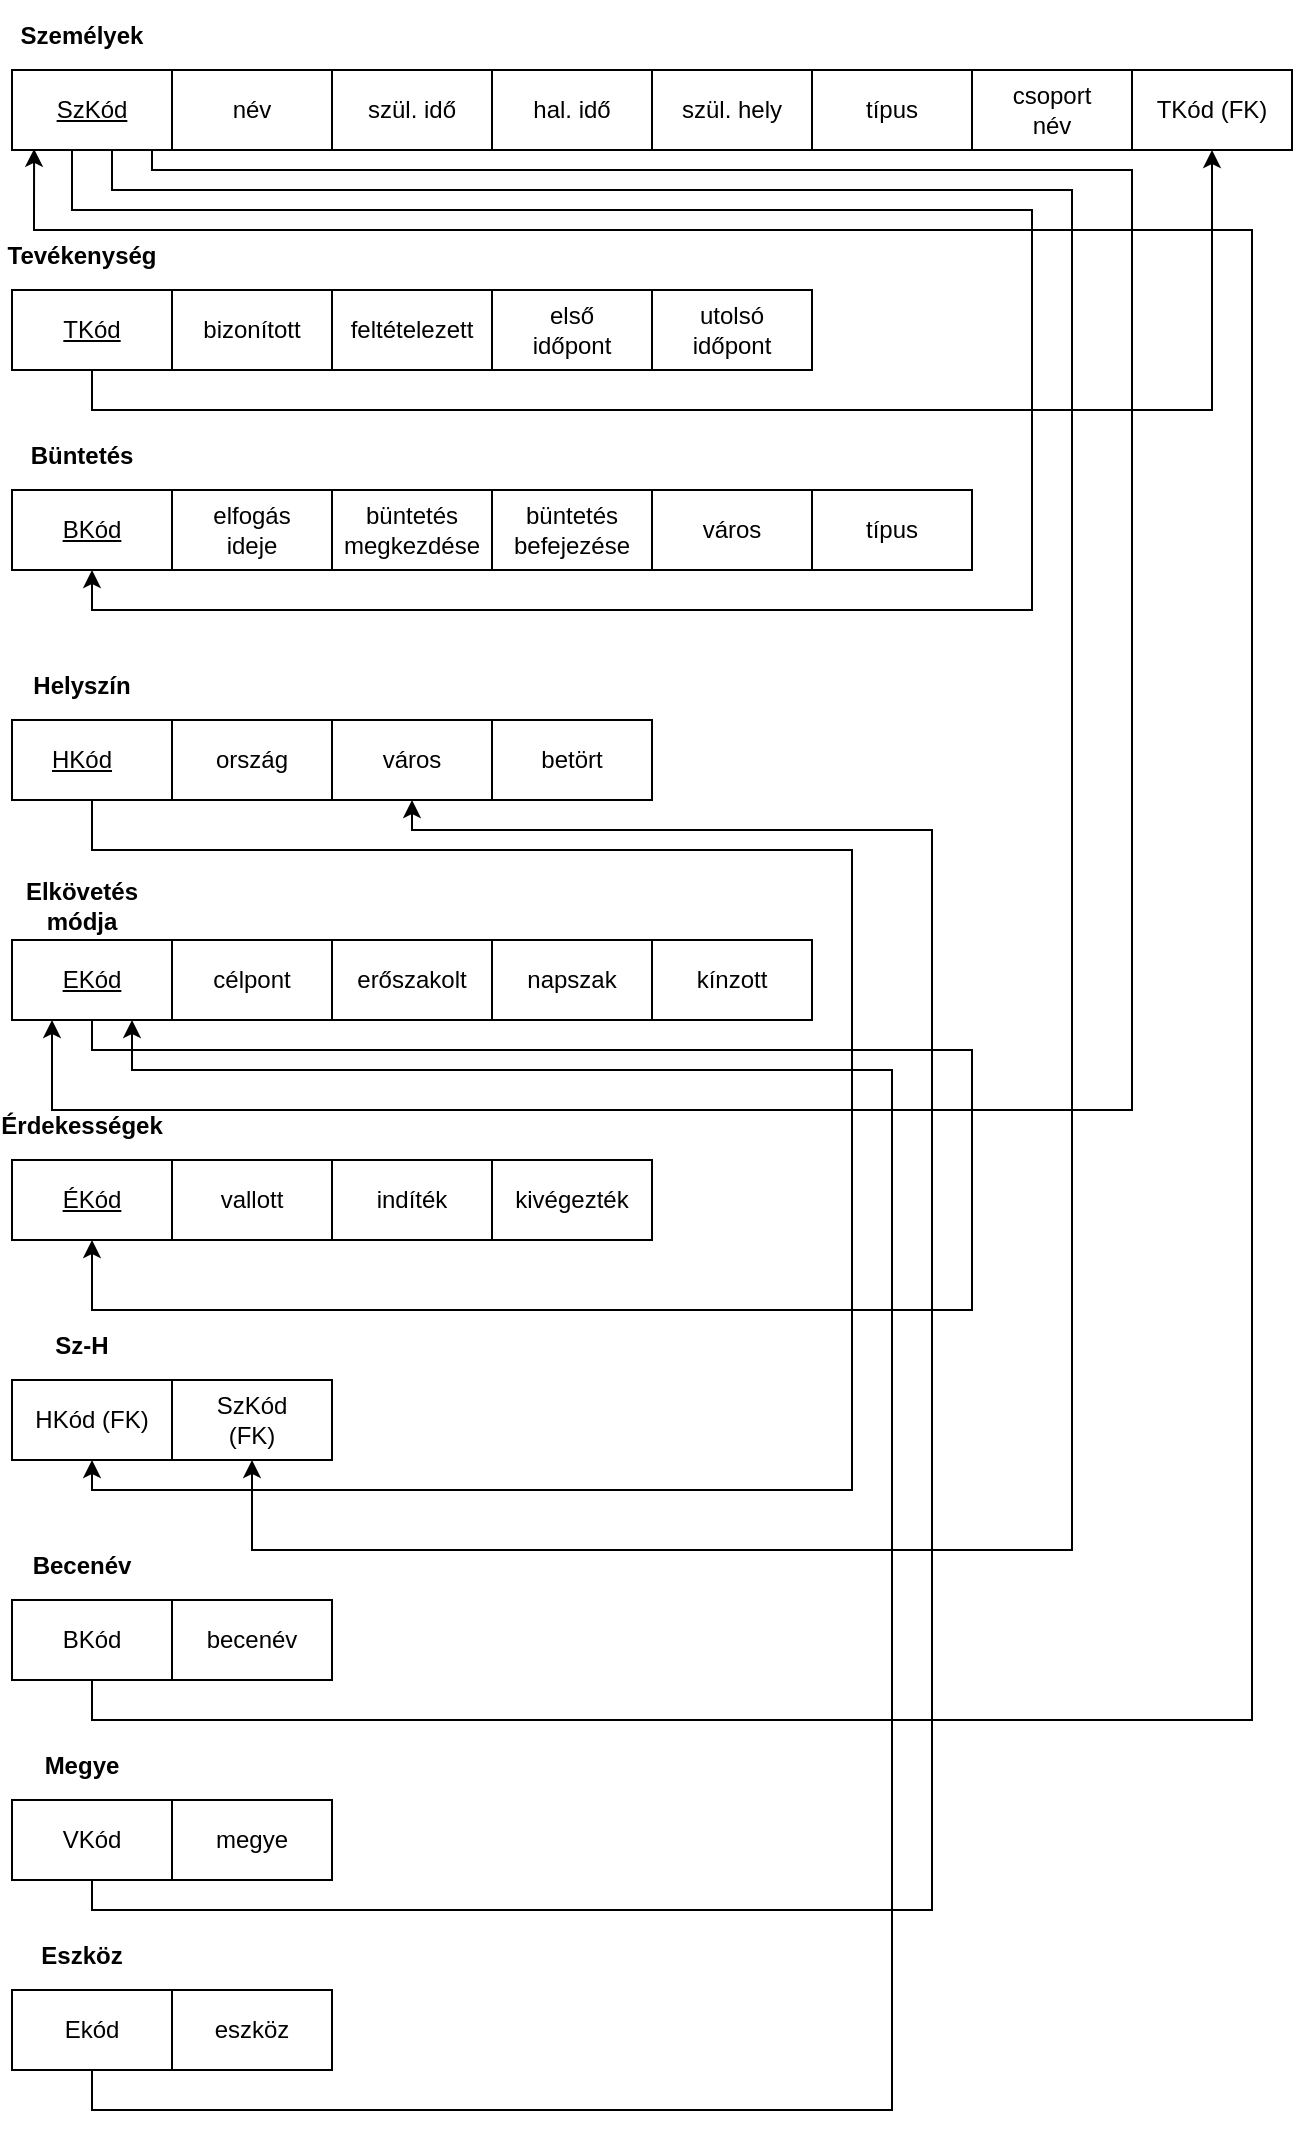 <mxfile version="20.3.0" type="device"><diagram id="vQtCJytwf2MtaqiZxuC8" name="1 oldal"><mxGraphModel dx="1422" dy="903" grid="1" gridSize="10" guides="1" tooltips="1" connect="1" arrows="1" fold="1" page="1" pageScale="1" pageWidth="827" pageHeight="1169" math="0" shadow="0"><root><mxCell id="0"/><mxCell id="1" parent="0"/><mxCell id="o8J4hrg3LHngbb6S8kza-60" value="" style="edgeStyle=orthogonalEdgeStyle;rounded=0;orthogonalLoop=1;jettySize=auto;html=1;exitX=0.5;exitY=1;exitDx=0;exitDy=0;entryX=0.5;entryY=1;entryDx=0;entryDy=0;" parent="1" source="rrBQCWQkMXr_RzMuorfY-1" target="rrBQCWQkMXr_RzMuorfY-34" edge="1"><mxGeometry relative="1" as="geometry"><mxPoint x="160" y="480" as="targetPoint"/><Array as="points"><mxPoint x="150" y="240"/><mxPoint x="150" y="270"/><mxPoint x="630" y="270"/><mxPoint x="630" y="470"/><mxPoint x="160" y="470"/></Array></mxGeometry></mxCell><mxCell id="o8J4hrg3LHngbb6S8kza-61" value="" style="edgeStyle=orthogonalEdgeStyle;rounded=0;orthogonalLoop=1;jettySize=auto;html=1;entryX=0.5;entryY=1;entryDx=0;entryDy=0;" parent="1" source="rrBQCWQkMXr_RzMuorfY-1" target="o8J4hrg3LHngbb6S8kza-39" edge="1"><mxGeometry relative="1" as="geometry"><mxPoint x="170" y="910" as="targetPoint"/><Array as="points"><mxPoint x="170" y="260"/><mxPoint x="650" y="260"/><mxPoint x="650" y="940"/><mxPoint x="240" y="940"/></Array></mxGeometry></mxCell><mxCell id="o8J4hrg3LHngbb6S8kza-76" value="" style="edgeStyle=orthogonalEdgeStyle;rounded=0;orthogonalLoop=1;jettySize=auto;html=1;entryX=0.25;entryY=1;entryDx=0;entryDy=0;" parent="1" source="rrBQCWQkMXr_RzMuorfY-1" target="o8J4hrg3LHngbb6S8kza-62" edge="1"><mxGeometry relative="1" as="geometry"><mxPoint x="180" y="700" as="targetPoint"/><Array as="points"><mxPoint x="190" y="250"/><mxPoint x="680" y="250"/><mxPoint x="680" y="720"/><mxPoint x="140" y="720"/></Array></mxGeometry></mxCell><mxCell id="rrBQCWQkMXr_RzMuorfY-1" value="" style="rounded=0;whiteSpace=wrap;html=1;" parent="1" vertex="1"><mxGeometry x="120" y="200" width="80" height="40" as="geometry"/></mxCell><mxCell id="rrBQCWQkMXr_RzMuorfY-2" value="" style="rounded=0;whiteSpace=wrap;html=1;" parent="1" vertex="1"><mxGeometry x="200" y="200" width="80" height="40" as="geometry"/></mxCell><mxCell id="rrBQCWQkMXr_RzMuorfY-3" value="" style="rounded=0;whiteSpace=wrap;html=1;" parent="1" vertex="1"><mxGeometry x="280" y="200" width="80" height="40" as="geometry"/></mxCell><mxCell id="rrBQCWQkMXr_RzMuorfY-4" value="" style="rounded=0;whiteSpace=wrap;html=1;" parent="1" vertex="1"><mxGeometry x="360" y="200" width="80" height="40" as="geometry"/></mxCell><mxCell id="rrBQCWQkMXr_RzMuorfY-5" value="" style="rounded=0;whiteSpace=wrap;html=1;" parent="1" vertex="1"><mxGeometry x="440" y="200" width="80" height="40" as="geometry"/></mxCell><mxCell id="rrBQCWQkMXr_RzMuorfY-6" value="" style="rounded=0;whiteSpace=wrap;html=1;" parent="1" vertex="1"><mxGeometry x="520" y="200" width="80" height="40" as="geometry"/></mxCell><mxCell id="rrBQCWQkMXr_RzMuorfY-7" value="" style="rounded=0;whiteSpace=wrap;html=1;" parent="1" vertex="1"><mxGeometry x="600" y="200" width="80" height="40" as="geometry"/></mxCell><mxCell id="rrBQCWQkMXr_RzMuorfY-9" value="&lt;u&gt;SzKód&lt;/u&gt;" style="text;html=1;strokeColor=none;fillColor=none;align=center;verticalAlign=middle;whiteSpace=wrap;rounded=0;" parent="1" vertex="1"><mxGeometry x="130" y="205" width="60" height="30" as="geometry"/></mxCell><mxCell id="rrBQCWQkMXr_RzMuorfY-10" value="név" style="text;html=1;strokeColor=none;fillColor=none;align=center;verticalAlign=middle;whiteSpace=wrap;rounded=0;" parent="1" vertex="1"><mxGeometry x="210" y="205" width="60" height="30" as="geometry"/></mxCell><mxCell id="rrBQCWQkMXr_RzMuorfY-11" value="szül. idő" style="text;html=1;strokeColor=none;fillColor=none;align=center;verticalAlign=middle;whiteSpace=wrap;rounded=0;" parent="1" vertex="1"><mxGeometry x="290" y="205" width="60" height="30" as="geometry"/></mxCell><mxCell id="rrBQCWQkMXr_RzMuorfY-12" value="hal. idő" style="text;html=1;strokeColor=none;fillColor=none;align=center;verticalAlign=middle;whiteSpace=wrap;rounded=0;" parent="1" vertex="1"><mxGeometry x="370" y="205" width="60" height="30" as="geometry"/></mxCell><mxCell id="rrBQCWQkMXr_RzMuorfY-13" value="szül. hely" style="text;html=1;strokeColor=none;fillColor=none;align=center;verticalAlign=middle;whiteSpace=wrap;rounded=0;" parent="1" vertex="1"><mxGeometry x="450" y="205" width="60" height="30" as="geometry"/></mxCell><mxCell id="rrBQCWQkMXr_RzMuorfY-14" value="típus" style="text;html=1;strokeColor=none;fillColor=none;align=center;verticalAlign=middle;whiteSpace=wrap;rounded=0;" parent="1" vertex="1"><mxGeometry x="530" y="205" width="60" height="30" as="geometry"/></mxCell><mxCell id="rrBQCWQkMXr_RzMuorfY-15" value="csoport név" style="text;html=1;strokeColor=none;fillColor=none;align=center;verticalAlign=middle;whiteSpace=wrap;rounded=0;" parent="1" vertex="1"><mxGeometry x="610" y="205" width="60" height="30" as="geometry"/></mxCell><mxCell id="o8J4hrg3LHngbb6S8kza-57" value="" style="edgeStyle=orthogonalEdgeStyle;rounded=0;orthogonalLoop=1;jettySize=auto;html=1;exitX=0.5;exitY=1;exitDx=0;exitDy=0;entryX=0.5;entryY=1;entryDx=0;entryDy=0;" parent="1" source="rrBQCWQkMXr_RzMuorfY-18" target="rrBQCWQkMXr_RzMuorfY-31" edge="1"><mxGeometry relative="1" as="geometry"><mxPoint x="190" y="360" as="sourcePoint"/><mxPoint x="850" y="380" as="targetPoint"/><Array as="points"><mxPoint x="160" y="370"/><mxPoint x="720" y="370"/></Array></mxGeometry></mxCell><mxCell id="rrBQCWQkMXr_RzMuorfY-18" value="" style="rounded=0;whiteSpace=wrap;html=1;" parent="1" vertex="1"><mxGeometry x="120" y="310" width="80" height="40" as="geometry"/></mxCell><mxCell id="rrBQCWQkMXr_RzMuorfY-19" value="" style="rounded=0;whiteSpace=wrap;html=1;" parent="1" vertex="1"><mxGeometry x="200" y="310" width="80" height="40" as="geometry"/></mxCell><mxCell id="rrBQCWQkMXr_RzMuorfY-20" value="" style="rounded=0;whiteSpace=wrap;html=1;" parent="1" vertex="1"><mxGeometry x="280" y="310" width="80" height="40" as="geometry"/></mxCell><mxCell id="rrBQCWQkMXr_RzMuorfY-21" value="" style="rounded=0;whiteSpace=wrap;html=1;" parent="1" vertex="1"><mxGeometry x="360" y="310" width="80" height="40" as="geometry"/></mxCell><mxCell id="rrBQCWQkMXr_RzMuorfY-22" value="" style="rounded=0;whiteSpace=wrap;html=1;" parent="1" vertex="1"><mxGeometry x="440" y="310" width="80" height="40" as="geometry"/></mxCell><mxCell id="rrBQCWQkMXr_RzMuorfY-23" value="&lt;b&gt;Tevékenység&lt;/b&gt;" style="text;html=1;strokeColor=none;fillColor=none;align=center;verticalAlign=middle;whiteSpace=wrap;rounded=0;" parent="1" vertex="1"><mxGeometry x="120" y="275" width="70" height="35" as="geometry"/></mxCell><mxCell id="rrBQCWQkMXr_RzMuorfY-24" value="&lt;u&gt;TKód&lt;/u&gt;" style="text;html=1;strokeColor=none;fillColor=none;align=center;verticalAlign=middle;whiteSpace=wrap;rounded=0;" parent="1" vertex="1"><mxGeometry x="130" y="315" width="60" height="30" as="geometry"/></mxCell><mxCell id="rrBQCWQkMXr_RzMuorfY-26" value="bizonított" style="text;html=1;strokeColor=none;fillColor=none;align=center;verticalAlign=middle;whiteSpace=wrap;rounded=0;" parent="1" vertex="1"><mxGeometry x="210" y="315" width="60" height="30" as="geometry"/></mxCell><mxCell id="rrBQCWQkMXr_RzMuorfY-27" value="feltételezett" style="text;html=1;strokeColor=none;fillColor=none;align=center;verticalAlign=middle;whiteSpace=wrap;rounded=0;" parent="1" vertex="1"><mxGeometry x="290" y="315" width="60" height="30" as="geometry"/></mxCell><mxCell id="rrBQCWQkMXr_RzMuorfY-29" value="első időpont" style="text;html=1;strokeColor=none;fillColor=none;align=center;verticalAlign=middle;whiteSpace=wrap;rounded=0;" parent="1" vertex="1"><mxGeometry x="370" y="315" width="60" height="30" as="geometry"/></mxCell><mxCell id="rrBQCWQkMXr_RzMuorfY-30" value="utolsó időpont" style="text;html=1;strokeColor=none;fillColor=none;align=center;verticalAlign=middle;whiteSpace=wrap;rounded=0;" parent="1" vertex="1"><mxGeometry x="450" y="315" width="60" height="30" as="geometry"/></mxCell><mxCell id="rrBQCWQkMXr_RzMuorfY-31" value="" style="rounded=0;whiteSpace=wrap;html=1;" parent="1" vertex="1"><mxGeometry x="680" y="200" width="80" height="40" as="geometry"/></mxCell><mxCell id="rrBQCWQkMXr_RzMuorfY-33" value="TKód (FK)" style="text;html=1;strokeColor=none;fillColor=none;align=center;verticalAlign=middle;whiteSpace=wrap;rounded=0;" parent="1" vertex="1"><mxGeometry x="690" y="205" width="60" height="30" as="geometry"/></mxCell><mxCell id="rrBQCWQkMXr_RzMuorfY-34" value="" style="rounded=0;whiteSpace=wrap;html=1;" parent="1" vertex="1"><mxGeometry x="120" y="410" width="80" height="40" as="geometry"/></mxCell><mxCell id="rrBQCWQkMXr_RzMuorfY-35" value="" style="rounded=0;whiteSpace=wrap;html=1;" parent="1" vertex="1"><mxGeometry x="200" y="410" width="80" height="40" as="geometry"/></mxCell><mxCell id="rrBQCWQkMXr_RzMuorfY-36" value="" style="rounded=0;whiteSpace=wrap;html=1;" parent="1" vertex="1"><mxGeometry x="440" y="410" width="80" height="40" as="geometry"/></mxCell><mxCell id="rrBQCWQkMXr_RzMuorfY-37" value="" style="rounded=0;whiteSpace=wrap;html=1;" parent="1" vertex="1"><mxGeometry x="280" y="410" width="80" height="40" as="geometry"/></mxCell><mxCell id="rrBQCWQkMXr_RzMuorfY-38" value="" style="rounded=0;whiteSpace=wrap;html=1;" parent="1" vertex="1"><mxGeometry x="360" y="410" width="80" height="40" as="geometry"/></mxCell><mxCell id="o8J4hrg3LHngbb6S8kza-1" value="&lt;b&gt;Büntetés&lt;/b&gt;" style="text;html=1;strokeColor=none;fillColor=none;align=center;verticalAlign=middle;whiteSpace=wrap;rounded=0;" parent="1" vertex="1"><mxGeometry x="120" y="375" width="70" height="35" as="geometry"/></mxCell><mxCell id="o8J4hrg3LHngbb6S8kza-2" value="&lt;u&gt;BKód&lt;span style=&quot;color: rgba(0, 0, 0, 0); font-family: monospace; font-size: 0px; text-align: start;&quot;&gt;%3CmxGraphModel%3E%3Croot%3E%3CmxCell%20id%3D%220%22%2F%3E%3CmxCell%20id%3D%221%22%20parent%3D%220%22%2F%3E%3CmxCell%20id%3D%222%22%20value%3D%22Text%22%20style%3D%22text%3Bhtml%3D1%3BstrokeColor%3Dnone%3BfillColor%3Dnone%3Balign%3Dcenter%3BverticalAlign%3Dmiddle%3BwhiteSpace%3Dwrap%3Brounded%3D0%3B%22%20vertex%3D%221%22%20parent%3D%221%22%3E%3CmxGeometry%20x%3D%22130%22%20y%3D%22415%22%20width%3D%2260%22%20height%3D%2230%22%20as%3D%22geometry%22%2F%3E%3C%2FmxCell%3E%3C%2Froot%3E%3C%2FmxGraphModel%3E&lt;/span&gt;&lt;/u&gt;" style="text;html=1;strokeColor=none;fillColor=none;align=center;verticalAlign=middle;whiteSpace=wrap;rounded=0;" parent="1" vertex="1"><mxGeometry x="130" y="415" width="60" height="30" as="geometry"/></mxCell><mxCell id="o8J4hrg3LHngbb6S8kza-3" value="elfogás ideje" style="text;html=1;strokeColor=none;fillColor=none;align=center;verticalAlign=middle;whiteSpace=wrap;rounded=0;" parent="1" vertex="1"><mxGeometry x="210" y="415" width="60" height="30" as="geometry"/></mxCell><mxCell id="o8J4hrg3LHngbb6S8kza-4" value="büntetés megkezdése" style="text;html=1;strokeColor=none;fillColor=none;align=center;verticalAlign=middle;whiteSpace=wrap;rounded=0;" parent="1" vertex="1"><mxGeometry x="290" y="415" width="60" height="30" as="geometry"/></mxCell><mxCell id="o8J4hrg3LHngbb6S8kza-5" value="büntetés befejezése" style="text;html=1;strokeColor=none;fillColor=none;align=center;verticalAlign=middle;whiteSpace=wrap;rounded=0;" parent="1" vertex="1"><mxGeometry x="370" y="415" width="60" height="30" as="geometry"/></mxCell><mxCell id="o8J4hrg3LHngbb6S8kza-8" value="" style="rounded=0;whiteSpace=wrap;html=1;" parent="1" vertex="1"><mxGeometry x="120" y="525" width="80" height="40" as="geometry"/></mxCell><mxCell id="o8J4hrg3LHngbb6S8kza-9" value="" style="rounded=0;whiteSpace=wrap;html=1;" parent="1" vertex="1"><mxGeometry x="200" y="525" width="80" height="40" as="geometry"/></mxCell><mxCell id="o8J4hrg3LHngbb6S8kza-10" value="" style="rounded=0;whiteSpace=wrap;html=1;" parent="1" vertex="1"><mxGeometry x="280" y="525" width="80" height="40" as="geometry"/></mxCell><mxCell id="o8J4hrg3LHngbb6S8kza-11" value="" style="rounded=0;whiteSpace=wrap;html=1;" parent="1" vertex="1"><mxGeometry x="360" y="525" width="80" height="40" as="geometry"/></mxCell><mxCell id="o8J4hrg3LHngbb6S8kza-77" value="" style="edgeStyle=orthogonalEdgeStyle;rounded=0;orthogonalLoop=1;jettySize=auto;html=1;exitX=0.5;exitY=1;exitDx=0;exitDy=0;entryX=0.5;entryY=1;entryDx=0;entryDy=0;" parent="1" source="o8J4hrg3LHngbb6S8kza-8" target="o8J4hrg3LHngbb6S8kza-38" edge="1"><mxGeometry relative="1" as="geometry"><mxPoint x="160" y="900" as="targetPoint"/><Array as="points"><mxPoint x="160" y="590"/><mxPoint x="540" y="590"/><mxPoint x="540" y="910"/><mxPoint x="160" y="910"/></Array></mxGeometry></mxCell><mxCell id="o8J4hrg3LHngbb6S8kza-14" value="&lt;u&gt;HKód&lt;/u&gt;" style="text;html=1;strokeColor=none;fillColor=none;align=center;verticalAlign=middle;whiteSpace=wrap;rounded=0;" parent="1" vertex="1"><mxGeometry x="125" y="530" width="60" height="30" as="geometry"/></mxCell><mxCell id="o8J4hrg3LHngbb6S8kza-16" value="&lt;b&gt;Helyszín&lt;/b&gt;" style="text;html=1;strokeColor=none;fillColor=none;align=center;verticalAlign=middle;whiteSpace=wrap;rounded=0;" parent="1" vertex="1"><mxGeometry x="120" y="490" width="70" height="35" as="geometry"/></mxCell><mxCell id="o8J4hrg3LHngbb6S8kza-18" value="ország" style="text;html=1;strokeColor=none;fillColor=none;align=center;verticalAlign=middle;whiteSpace=wrap;rounded=0;" parent="1" vertex="1"><mxGeometry x="210" y="530" width="60" height="30" as="geometry"/></mxCell><mxCell id="o8J4hrg3LHngbb6S8kza-19" value="város" style="text;html=1;strokeColor=none;fillColor=none;align=center;verticalAlign=middle;whiteSpace=wrap;rounded=0;" parent="1" vertex="1"><mxGeometry x="290" y="530" width="60" height="30" as="geometry"/></mxCell><mxCell id="o8J4hrg3LHngbb6S8kza-20" value="betört" style="text;html=1;strokeColor=none;fillColor=none;align=center;verticalAlign=middle;whiteSpace=wrap;rounded=0;" parent="1" vertex="1"><mxGeometry x="370" y="530" width="60" height="30" as="geometry"/></mxCell><mxCell id="o8J4hrg3LHngbb6S8kza-21" value="" style="rounded=0;whiteSpace=wrap;html=1;" parent="1" vertex="1"><mxGeometry x="120" y="745" width="80" height="40" as="geometry"/></mxCell><mxCell id="o8J4hrg3LHngbb6S8kza-22" value="" style="rounded=0;whiteSpace=wrap;html=1;" parent="1" vertex="1"><mxGeometry x="200" y="745" width="80" height="40" as="geometry"/></mxCell><mxCell id="o8J4hrg3LHngbb6S8kza-23" value="" style="rounded=0;whiteSpace=wrap;html=1;" parent="1" vertex="1"><mxGeometry x="280" y="745" width="80" height="40" as="geometry"/></mxCell><mxCell id="o8J4hrg3LHngbb6S8kza-24" value="" style="rounded=0;whiteSpace=wrap;html=1;" parent="1" vertex="1"><mxGeometry x="360" y="745" width="80" height="40" as="geometry"/></mxCell><mxCell id="o8J4hrg3LHngbb6S8kza-25" value="" style="rounded=0;whiteSpace=wrap;html=1;" parent="1" vertex="1"><mxGeometry x="440" y="635" width="80" height="40" as="geometry"/></mxCell><mxCell id="o8J4hrg3LHngbb6S8kza-26" value="&lt;b&gt;Érdekességek&lt;/b&gt;" style="text;html=1;strokeColor=none;fillColor=none;align=center;verticalAlign=middle;whiteSpace=wrap;rounded=0;" parent="1" vertex="1"><mxGeometry x="120" y="710" width="70" height="35" as="geometry"/></mxCell><mxCell id="o8J4hrg3LHngbb6S8kza-29" value="&lt;u&gt;ÉKód&lt;/u&gt;" style="text;html=1;strokeColor=none;fillColor=none;align=center;verticalAlign=middle;whiteSpace=wrap;rounded=0;" parent="1" vertex="1"><mxGeometry x="130" y="750" width="60" height="30" as="geometry"/></mxCell><mxCell id="o8J4hrg3LHngbb6S8kza-31" value="vallott" style="text;html=1;strokeColor=none;fillColor=none;align=center;verticalAlign=middle;whiteSpace=wrap;rounded=0;" parent="1" vertex="1"><mxGeometry x="210" y="750" width="60" height="30" as="geometry"/></mxCell><mxCell id="o8J4hrg3LHngbb6S8kza-33" value="indíték" style="text;html=1;strokeColor=none;fillColor=none;align=center;verticalAlign=middle;whiteSpace=wrap;rounded=0;" parent="1" vertex="1"><mxGeometry x="290" y="750" width="60" height="30" as="geometry"/></mxCell><mxCell id="o8J4hrg3LHngbb6S8kza-35" value="kivégezték" style="text;html=1;strokeColor=none;fillColor=none;align=center;verticalAlign=middle;whiteSpace=wrap;rounded=0;" parent="1" vertex="1"><mxGeometry x="370" y="750" width="60" height="30" as="geometry"/></mxCell><mxCell id="o8J4hrg3LHngbb6S8kza-38" value="" style="rounded=0;whiteSpace=wrap;html=1;" parent="1" vertex="1"><mxGeometry x="120" y="855" width="80" height="40" as="geometry"/></mxCell><mxCell id="o8J4hrg3LHngbb6S8kza-39" value="" style="rounded=0;whiteSpace=wrap;html=1;" parent="1" vertex="1"><mxGeometry x="200" y="855" width="80" height="40" as="geometry"/></mxCell><mxCell id="o8J4hrg3LHngbb6S8kza-41" value="&lt;b&gt;Sz-H&lt;/b&gt;" style="text;html=1;strokeColor=none;fillColor=none;align=center;verticalAlign=middle;whiteSpace=wrap;rounded=0;" parent="1" vertex="1"><mxGeometry x="120" y="820" width="70" height="35" as="geometry"/></mxCell><mxCell id="o8J4hrg3LHngbb6S8kza-42" value="HKód (FK)" style="text;html=1;strokeColor=none;fillColor=none;align=center;verticalAlign=middle;whiteSpace=wrap;rounded=0;" parent="1" vertex="1"><mxGeometry x="130" y="860" width="60" height="30" as="geometry"/></mxCell><mxCell id="o8J4hrg3LHngbb6S8kza-43" value="SzKód (FK)" style="text;html=1;strokeColor=none;fillColor=none;align=center;verticalAlign=middle;whiteSpace=wrap;rounded=0;" parent="1" vertex="1"><mxGeometry x="210" y="860" width="60" height="30" as="geometry"/></mxCell><mxCell id="o8J4hrg3LHngbb6S8kza-44" value="&lt;b&gt;Személyek&lt;/b&gt;" style="text;html=1;strokeColor=none;fillColor=none;align=center;verticalAlign=middle;whiteSpace=wrap;rounded=0;" parent="1" vertex="1"><mxGeometry x="120" y="165" width="70" height="35" as="geometry"/></mxCell><mxCell id="o8J4hrg3LHngbb6S8kza-59" value="" style="edgeStyle=orthogonalEdgeStyle;rounded=0;orthogonalLoop=1;jettySize=auto;html=1;exitX=0.5;exitY=1;exitDx=0;exitDy=0;entryX=0.138;entryY=0.986;entryDx=0;entryDy=0;entryPerimeter=0;" parent="1" source="o8J4hrg3LHngbb6S8kza-45" target="rrBQCWQkMXr_RzMuorfY-1" edge="1"><mxGeometry relative="1" as="geometry"><mxPoint x="190" y="910" as="sourcePoint"/><mxPoint x="800" y="240" as="targetPoint"/><Array as="points"><mxPoint x="160" y="1025"/><mxPoint x="740" y="1025"/><mxPoint x="740" y="280"/><mxPoint x="131" y="280"/></Array></mxGeometry></mxCell><mxCell id="o8J4hrg3LHngbb6S8kza-45" value="" style="rounded=0;whiteSpace=wrap;html=1;" parent="1" vertex="1"><mxGeometry x="120" y="965" width="80" height="40" as="geometry"/></mxCell><mxCell id="o8J4hrg3LHngbb6S8kza-46" value="" style="rounded=0;whiteSpace=wrap;html=1;" parent="1" vertex="1"><mxGeometry x="200" y="1065" width="80" height="40" as="geometry"/></mxCell><mxCell id="o8J4hrg3LHngbb6S8kza-47" value="" style="rounded=0;whiteSpace=wrap;html=1;" parent="1" vertex="1"><mxGeometry x="200" y="965" width="80" height="40" as="geometry"/></mxCell><mxCell id="o8J4hrg3LHngbb6S8kza-48" value="" style="rounded=0;whiteSpace=wrap;html=1;" parent="1" vertex="1"><mxGeometry x="120" y="1065" width="80" height="40" as="geometry"/></mxCell><mxCell id="o8J4hrg3LHngbb6S8kza-49" value="&lt;b&gt;Becenév&lt;/b&gt;" style="text;html=1;strokeColor=none;fillColor=none;align=center;verticalAlign=middle;whiteSpace=wrap;rounded=0;" parent="1" vertex="1"><mxGeometry x="120" y="930" width="70" height="35" as="geometry"/></mxCell><mxCell id="o8J4hrg3LHngbb6S8kza-50" value="&lt;b&gt;Megye&lt;/b&gt;" style="text;html=1;strokeColor=none;fillColor=none;align=center;verticalAlign=middle;whiteSpace=wrap;rounded=0;" parent="1" vertex="1"><mxGeometry x="120" y="1030" width="70" height="35" as="geometry"/></mxCell><mxCell id="o8J4hrg3LHngbb6S8kza-51" value="BKód" style="text;html=1;strokeColor=none;fillColor=none;align=center;verticalAlign=middle;whiteSpace=wrap;rounded=0;" parent="1" vertex="1"><mxGeometry x="130" y="970" width="60" height="30" as="geometry"/></mxCell><mxCell id="o8J4hrg3LHngbb6S8kza-81" value="" style="edgeStyle=orthogonalEdgeStyle;rounded=0;orthogonalLoop=1;jettySize=auto;html=1;entryX=0.5;entryY=1;entryDx=0;entryDy=0;exitX=0.5;exitY=1;exitDx=0;exitDy=0;" parent="1" source="o8J4hrg3LHngbb6S8kza-48" target="o8J4hrg3LHngbb6S8kza-10" edge="1"><mxGeometry relative="1" as="geometry"><mxPoint x="320" y="570" as="targetPoint"/><Array as="points"><mxPoint x="160" y="1120"/><mxPoint x="580" y="1120"/><mxPoint x="580" y="580"/><mxPoint x="320" y="580"/></Array><mxPoint x="160" y="1110" as="sourcePoint"/></mxGeometry></mxCell><mxCell id="o8J4hrg3LHngbb6S8kza-52" value="VKód" style="text;html=1;strokeColor=none;fillColor=none;align=center;verticalAlign=middle;whiteSpace=wrap;rounded=0;" parent="1" vertex="1"><mxGeometry x="130" y="1070" width="60" height="30" as="geometry"/></mxCell><mxCell id="o8J4hrg3LHngbb6S8kza-53" value="becenév" style="text;html=1;strokeColor=none;fillColor=none;align=center;verticalAlign=middle;whiteSpace=wrap;rounded=0;" parent="1" vertex="1"><mxGeometry x="210" y="970" width="60" height="30" as="geometry"/></mxCell><mxCell id="o8J4hrg3LHngbb6S8kza-54" value="megye" style="text;html=1;strokeColor=none;fillColor=none;align=center;verticalAlign=middle;whiteSpace=wrap;rounded=0;" parent="1" vertex="1"><mxGeometry x="210" y="1070" width="60" height="30" as="geometry"/></mxCell><mxCell id="o8J4hrg3LHngbb6S8kza-82" value="" style="edgeStyle=orthogonalEdgeStyle;rounded=0;orthogonalLoop=1;jettySize=auto;html=1;entryX=0.5;entryY=1;entryDx=0;entryDy=0;" parent="1" source="o8J4hrg3LHngbb6S8kza-62" target="o8J4hrg3LHngbb6S8kza-21" edge="1"><mxGeometry relative="1" as="geometry"><Array as="points"><mxPoint x="160" y="690"/><mxPoint x="600" y="690"/><mxPoint x="600" y="820"/><mxPoint x="160" y="820"/></Array></mxGeometry></mxCell><mxCell id="o8J4hrg3LHngbb6S8kza-62" value="" style="rounded=0;whiteSpace=wrap;html=1;" parent="1" vertex="1"><mxGeometry x="120" y="635" width="80" height="40" as="geometry"/></mxCell><mxCell id="o8J4hrg3LHngbb6S8kza-63" value="" style="rounded=0;whiteSpace=wrap;html=1;" parent="1" vertex="1"><mxGeometry x="200" y="635" width="80" height="40" as="geometry"/></mxCell><mxCell id="o8J4hrg3LHngbb6S8kza-64" value="" style="rounded=0;whiteSpace=wrap;html=1;" parent="1" vertex="1"><mxGeometry x="280" y="635" width="80" height="40" as="geometry"/></mxCell><mxCell id="o8J4hrg3LHngbb6S8kza-65" value="" style="rounded=0;whiteSpace=wrap;html=1;" parent="1" vertex="1"><mxGeometry x="360" y="635" width="80" height="40" as="geometry"/></mxCell><mxCell id="o8J4hrg3LHngbb6S8kza-66" value="&lt;b&gt;Elkövetés módja&lt;/b&gt;" style="text;html=1;strokeColor=none;fillColor=none;align=center;verticalAlign=middle;whiteSpace=wrap;rounded=0;" parent="1" vertex="1"><mxGeometry x="120" y="600" width="70" height="35" as="geometry"/></mxCell><mxCell id="o8J4hrg3LHngbb6S8kza-67" value="&lt;u&gt;EKód&lt;/u&gt;" style="text;html=1;strokeColor=none;fillColor=none;align=center;verticalAlign=middle;whiteSpace=wrap;rounded=0;" parent="1" vertex="1"><mxGeometry x="130" y="640" width="60" height="30" as="geometry"/></mxCell><mxCell id="o8J4hrg3LHngbb6S8kza-68" value="célpont" style="text;html=1;strokeColor=none;fillColor=none;align=center;verticalAlign=middle;whiteSpace=wrap;rounded=0;" parent="1" vertex="1"><mxGeometry x="210" y="640" width="60" height="30" as="geometry"/></mxCell><mxCell id="o8J4hrg3LHngbb6S8kza-69" value="erőszakolt" style="text;html=1;strokeColor=none;fillColor=none;align=center;verticalAlign=middle;whiteSpace=wrap;rounded=0;" parent="1" vertex="1"><mxGeometry x="290" y="640" width="60" height="30" as="geometry"/></mxCell><mxCell id="o8J4hrg3LHngbb6S8kza-70" value="napszak" style="text;html=1;strokeColor=none;fillColor=none;align=center;verticalAlign=middle;whiteSpace=wrap;rounded=0;" parent="1" vertex="1"><mxGeometry x="370" y="640" width="60" height="30" as="geometry"/></mxCell><mxCell id="o8J4hrg3LHngbb6S8kza-71" value="" style="rounded=0;whiteSpace=wrap;html=1;" parent="1" vertex="1"><mxGeometry x="120" y="1160" width="80" height="40" as="geometry"/></mxCell><mxCell id="o8J4hrg3LHngbb6S8kza-72" value="" style="rounded=0;whiteSpace=wrap;html=1;" parent="1" vertex="1"><mxGeometry x="200" y="1160" width="80" height="40" as="geometry"/></mxCell><mxCell id="o8J4hrg3LHngbb6S8kza-73" value="&lt;b&gt;Eszköz&lt;/b&gt;" style="text;html=1;strokeColor=none;fillColor=none;align=center;verticalAlign=middle;whiteSpace=wrap;rounded=0;" parent="1" vertex="1"><mxGeometry x="120" y="1125" width="70" height="35" as="geometry"/></mxCell><mxCell id="o8J4hrg3LHngbb6S8kza-79" value="" style="edgeStyle=orthogonalEdgeStyle;rounded=0;orthogonalLoop=1;jettySize=auto;html=1;exitX=0.5;exitY=1;exitDx=0;exitDy=0;" parent="1" source="o8J4hrg3LHngbb6S8kza-71" edge="1"><mxGeometry relative="1" as="geometry"><mxPoint x="180" y="675" as="targetPoint"/><Array as="points"><mxPoint x="160" y="1220"/><mxPoint x="560" y="1220"/><mxPoint x="560" y="700"/><mxPoint x="180" y="700"/></Array></mxGeometry></mxCell><mxCell id="o8J4hrg3LHngbb6S8kza-74" value="Ekód" style="text;html=1;strokeColor=none;fillColor=none;align=center;verticalAlign=middle;whiteSpace=wrap;rounded=0;" parent="1" vertex="1"><mxGeometry x="130" y="1165" width="60" height="30" as="geometry"/></mxCell><mxCell id="o8J4hrg3LHngbb6S8kza-75" value="eszköz" style="text;html=1;strokeColor=none;fillColor=none;align=center;verticalAlign=middle;whiteSpace=wrap;rounded=0;" parent="1" vertex="1"><mxGeometry x="210" y="1165" width="60" height="30" as="geometry"/></mxCell><mxCell id="lfL-jok_Py-0lAasgj8V-1" value="" style="rounded=0;whiteSpace=wrap;html=1;" parent="1" vertex="1"><mxGeometry x="520" y="410" width="80" height="40" as="geometry"/></mxCell><mxCell id="lfL-jok_Py-0lAasgj8V-2" value="város" style="text;html=1;strokeColor=none;fillColor=none;align=center;verticalAlign=middle;whiteSpace=wrap;rounded=0;" parent="1" vertex="1"><mxGeometry x="450" y="415" width="60" height="30" as="geometry"/></mxCell><mxCell id="lfL-jok_Py-0lAasgj8V-3" value="típus" style="text;html=1;strokeColor=none;fillColor=none;align=center;verticalAlign=middle;whiteSpace=wrap;rounded=0;" parent="1" vertex="1"><mxGeometry x="530" y="415" width="60" height="30" as="geometry"/></mxCell><mxCell id="NoZuKSXuTO3tLml4-86p-1" value="kínzott" style="text;html=1;strokeColor=none;fillColor=none;align=center;verticalAlign=middle;whiteSpace=wrap;rounded=0;" parent="1" vertex="1"><mxGeometry x="450" y="640" width="60" height="30" as="geometry"/></mxCell></root></mxGraphModel></diagram></mxfile>